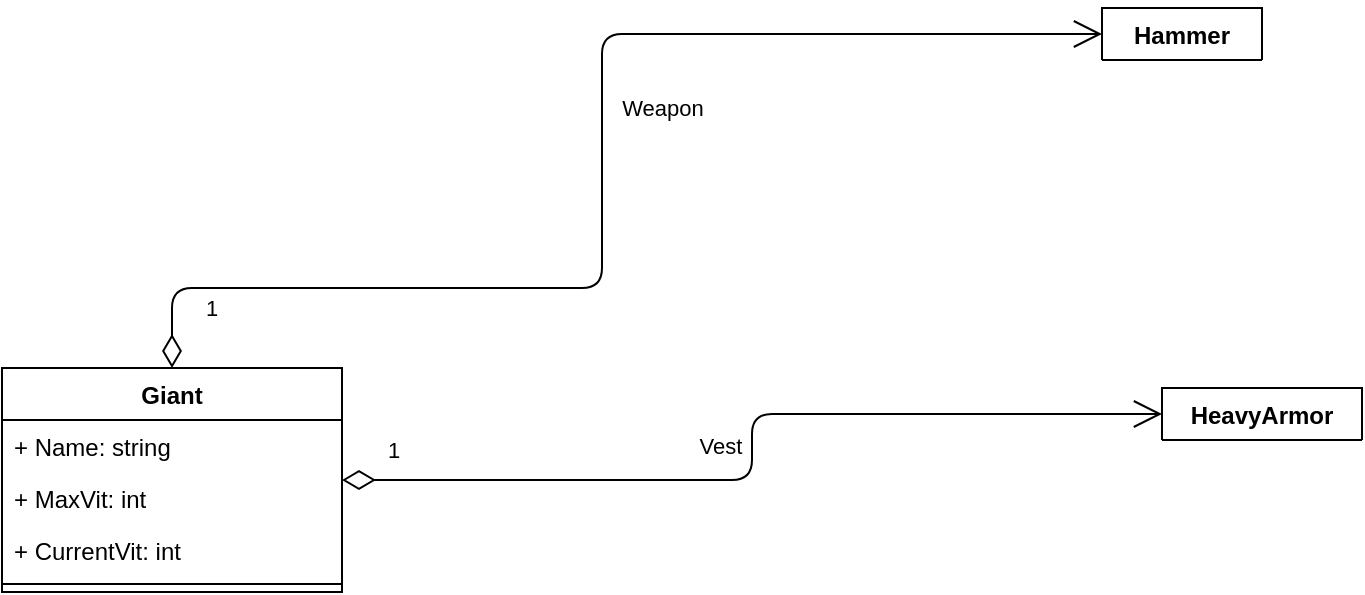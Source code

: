 <mxfile>
    <diagram id="5QDd1OOb4rN9l2xNh68B" name="Page-1">
        <mxGraphModel dx="1144" dy="821" grid="1" gridSize="10" guides="1" tooltips="1" connect="1" arrows="1" fold="1" page="1" pageScale="1" pageWidth="850" pageHeight="1100" math="0" shadow="0">
            <root>
                <mxCell id="0"/>
                <mxCell id="1" parent="0"/>
                <mxCell id="18" value="Giant" style="swimlane;fontStyle=1;align=center;verticalAlign=top;childLayout=stackLayout;horizontal=1;startSize=26;horizontalStack=0;resizeParent=1;resizeParentMax=0;resizeLast=0;collapsible=1;marginBottom=0;" vertex="1" parent="1">
                    <mxGeometry x="40" y="840" width="170" height="112" as="geometry">
                        <mxRectangle x="40" y="840" width="60" height="26" as="alternateBounds"/>
                    </mxGeometry>
                </mxCell>
                <mxCell id="19" value="+ Name: string" style="text;strokeColor=none;fillColor=none;align=left;verticalAlign=top;spacingLeft=4;spacingRight=4;overflow=hidden;rotatable=0;points=[[0,0.5],[1,0.5]];portConstraint=eastwest;" vertex="1" parent="18">
                    <mxGeometry y="26" width="170" height="26" as="geometry"/>
                </mxCell>
                <mxCell id="20" value="+ MaxVit: int" style="text;strokeColor=none;fillColor=none;align=left;verticalAlign=top;spacingLeft=4;spacingRight=4;overflow=hidden;rotatable=0;points=[[0,0.5],[1,0.5]];portConstraint=eastwest;" vertex="1" parent="18">
                    <mxGeometry y="52" width="170" height="26" as="geometry"/>
                </mxCell>
                <mxCell id="21" value="+ CurrentVit: int" style="text;strokeColor=none;fillColor=none;align=left;verticalAlign=top;spacingLeft=4;spacingRight=4;overflow=hidden;rotatable=0;points=[[0,0.5],[1,0.5]];portConstraint=eastwest;" vertex="1" parent="18">
                    <mxGeometry y="78" width="170" height="26" as="geometry"/>
                </mxCell>
                <mxCell id="22" value="" style="line;strokeWidth=1;fillColor=none;align=left;verticalAlign=middle;spacingTop=-1;spacingLeft=3;spacingRight=3;rotatable=0;labelPosition=right;points=[];portConstraint=eastwest;" vertex="1" parent="18">
                    <mxGeometry y="104" width="170" height="8" as="geometry"/>
                </mxCell>
                <mxCell id="23" value="Hammer" style="swimlane;fontStyle=1;align=center;verticalAlign=top;childLayout=stackLayout;horizontal=1;startSize=26;horizontalStack=0;resizeParent=1;resizeParentMax=0;resizeLast=0;collapsible=1;marginBottom=0;" vertex="1" collapsed="1" parent="1">
                    <mxGeometry x="590" y="660" width="80" height="26" as="geometry">
                        <mxRectangle x="590" y="660" width="160" height="34" as="alternateBounds"/>
                    </mxGeometry>
                </mxCell>
                <mxCell id="29" value="HeavyArmor" style="swimlane;fontStyle=1;align=center;verticalAlign=top;childLayout=stackLayout;horizontal=1;startSize=26;horizontalStack=0;resizeParent=1;resizeParentMax=0;resizeLast=0;collapsible=1;marginBottom=0;" vertex="1" collapsed="1" parent="1">
                    <mxGeometry x="620" y="850" width="100" height="26" as="geometry">
                        <mxRectangle x="620" y="850" width="160" height="78" as="alternateBounds"/>
                    </mxGeometry>
                </mxCell>
                <mxCell id="35" value="1" style="endArrow=open;html=1;endSize=12;startArrow=diamondThin;startSize=14;startFill=0;edgeStyle=orthogonalEdgeStyle;align=left;verticalAlign=bottom;exitX=0.5;exitY=0;exitDx=0;exitDy=0;entryX=0;entryY=0.5;entryDx=0;entryDy=0;" edge="1" parent="1" source="18" target="23">
                    <mxGeometry x="-0.932" y="-15" relative="1" as="geometry">
                        <mxPoint x="210" y="805" as="sourcePoint"/>
                        <mxPoint x="610" y="719" as="targetPoint"/>
                        <Array as="points">
                            <mxPoint x="125" y="800"/>
                            <mxPoint x="340" y="800"/>
                            <mxPoint x="340" y="673"/>
                        </Array>
                        <mxPoint as="offset"/>
                    </mxGeometry>
                </mxCell>
                <mxCell id="36" value="Weapon" style="edgeLabel;html=1;align=center;verticalAlign=middle;resizable=0;points=[];" vertex="1" connectable="0" parent="35">
                    <mxGeometry x="-0.049" y="-2" relative="1" as="geometry">
                        <mxPoint x="28" y="-45" as="offset"/>
                    </mxGeometry>
                </mxCell>
                <mxCell id="37" value="1" style="endArrow=open;html=1;endSize=12;startArrow=diamondThin;startSize=14;startFill=0;edgeStyle=orthogonalEdgeStyle;align=left;verticalAlign=bottom;entryX=0;entryY=0.5;entryDx=0;entryDy=0;exitX=1;exitY=0.5;exitDx=0;exitDy=0;" edge="1" parent="1" source="18" target="29">
                    <mxGeometry x="-0.905" y="6" relative="1" as="geometry">
                        <mxPoint x="310" y="980" as="sourcePoint"/>
                        <mxPoint x="600.08" y="885.998" as="targetPoint"/>
                        <mxPoint as="offset"/>
                    </mxGeometry>
                </mxCell>
                <mxCell id="38" value="Vest" style="edgeLabel;html=1;align=center;verticalAlign=middle;resizable=0;points=[];" vertex="1" connectable="0" parent="37">
                    <mxGeometry x="-0.292" relative="1" as="geometry">
                        <mxPoint x="32" y="-17" as="offset"/>
                    </mxGeometry>
                </mxCell>
            </root>
        </mxGraphModel>
    </diagram>
</mxfile>